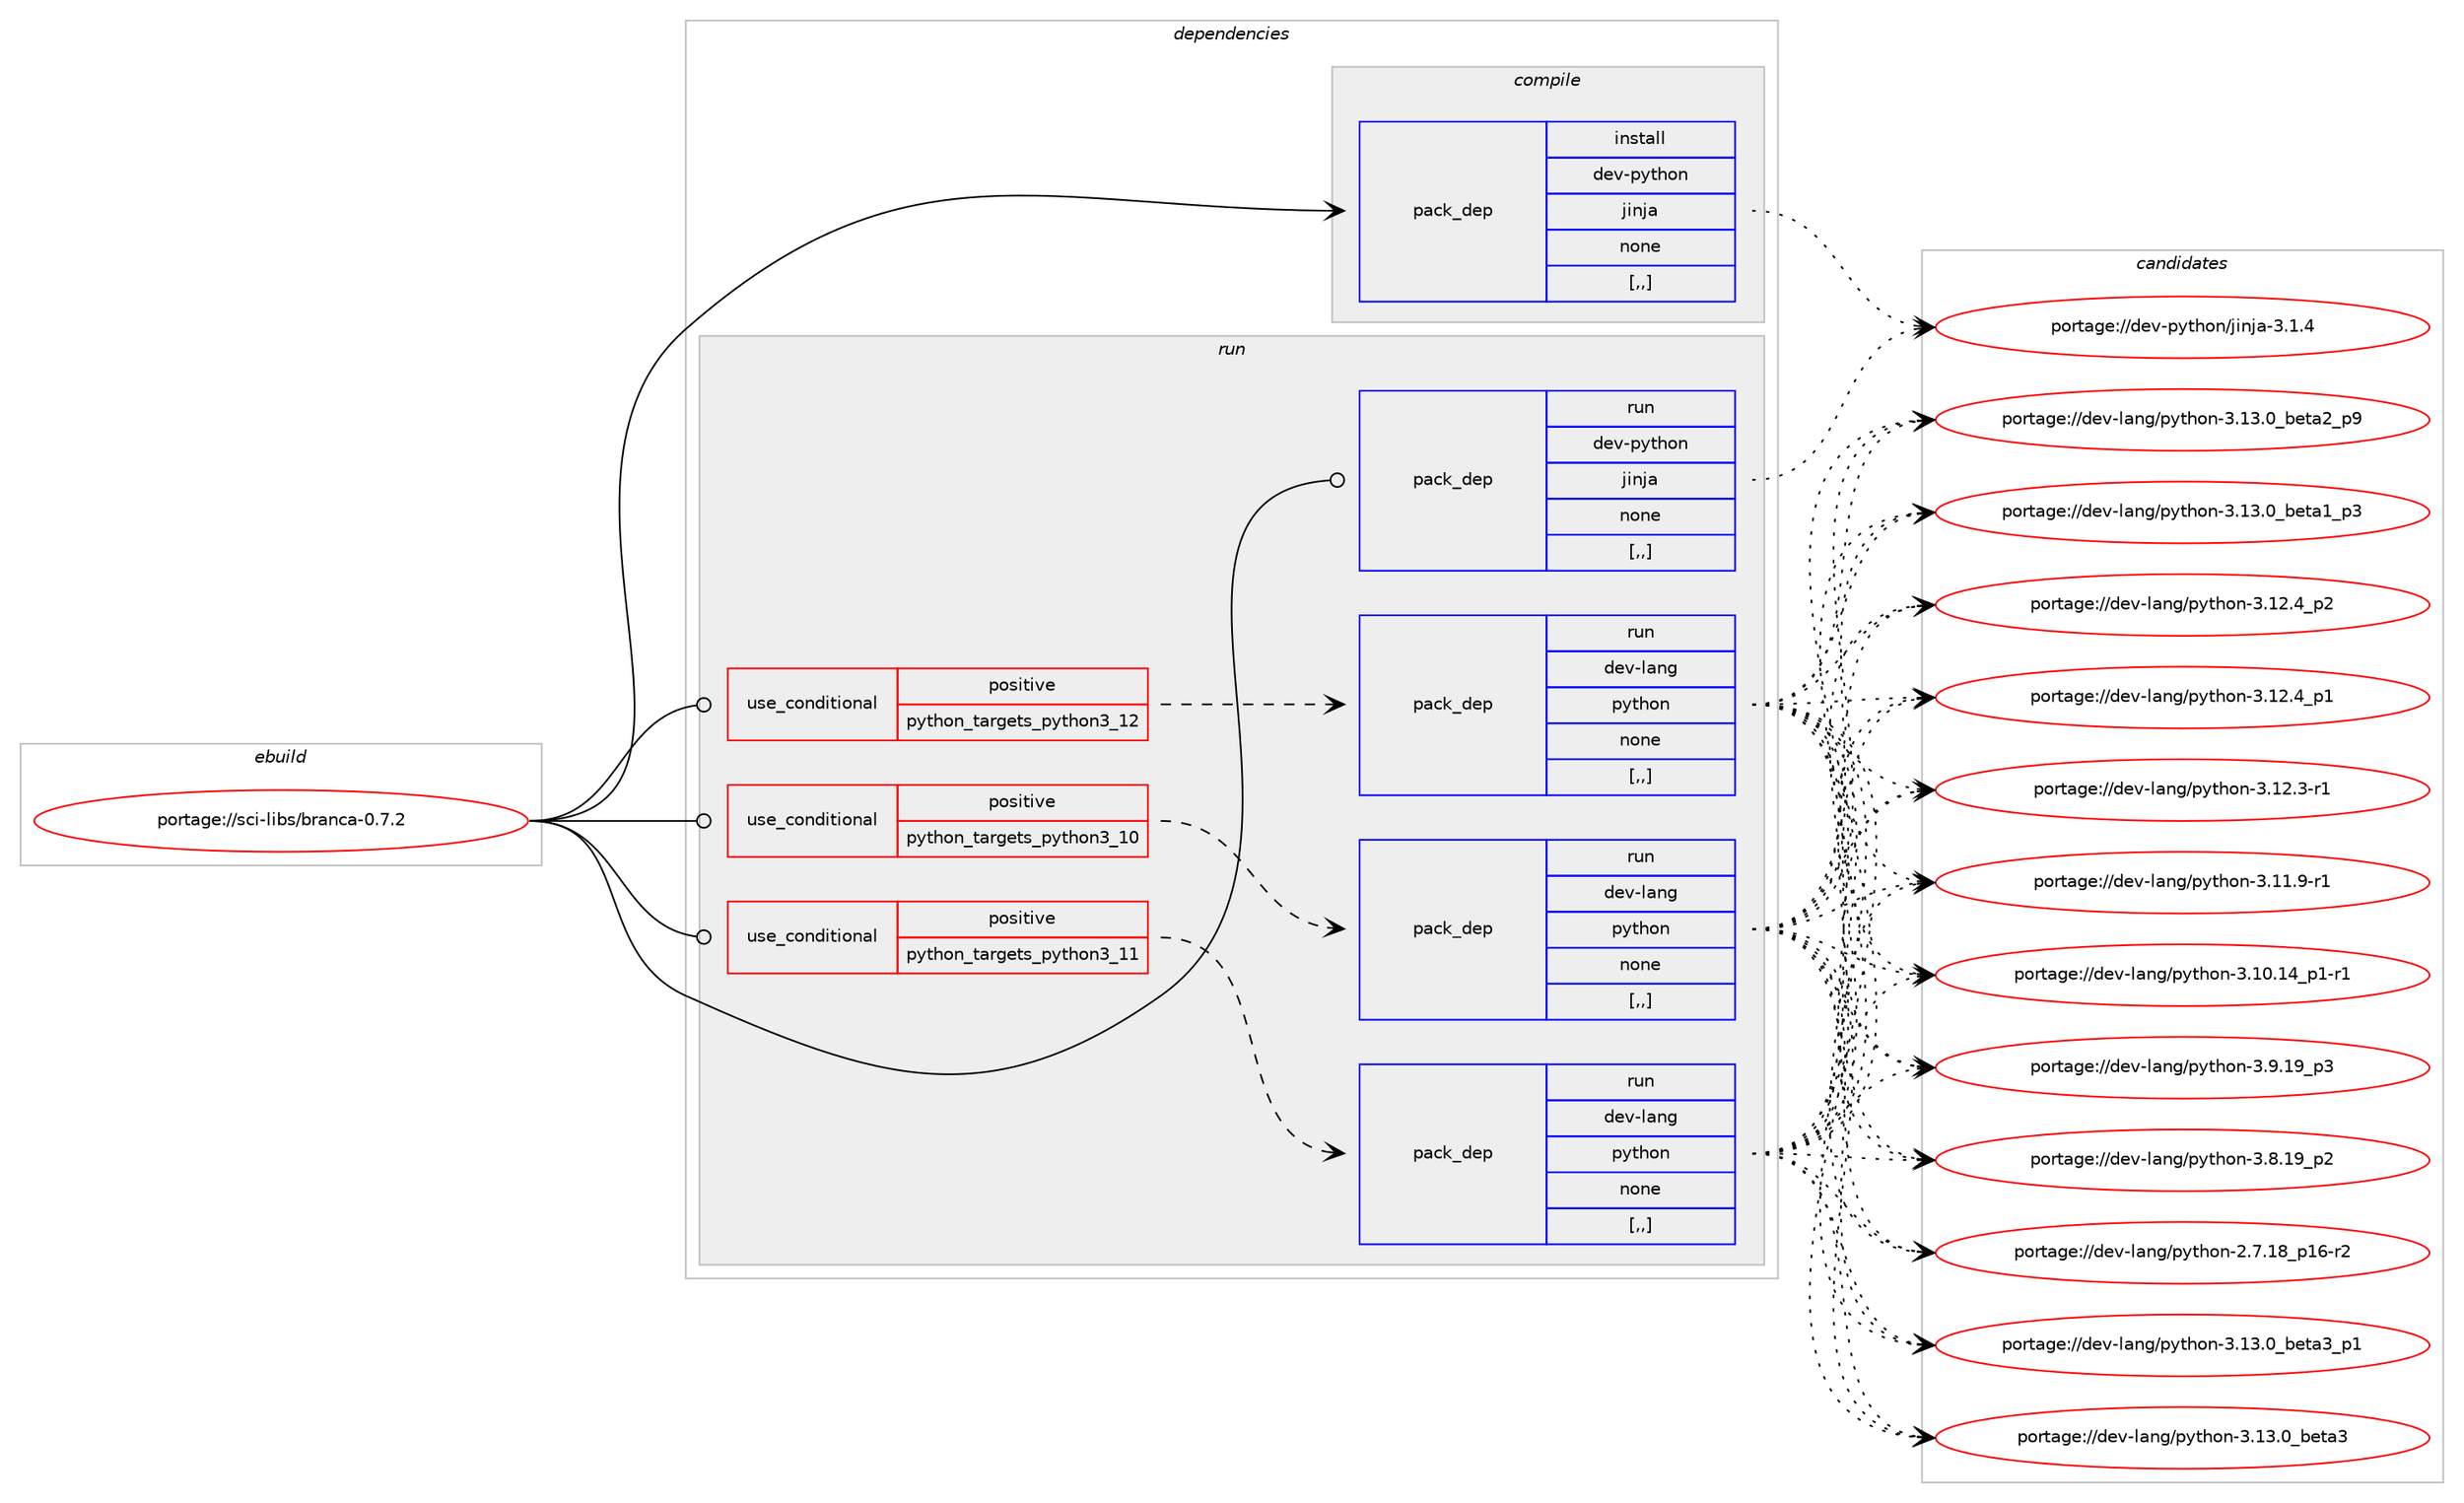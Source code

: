 digraph prolog {

# *************
# Graph options
# *************

newrank=true;
concentrate=true;
compound=true;
graph [rankdir=LR,fontname=Helvetica,fontsize=10,ranksep=1.5];#, ranksep=2.5, nodesep=0.2];
edge  [arrowhead=vee];
node  [fontname=Helvetica,fontsize=10];

# **********
# The ebuild
# **********

subgraph cluster_leftcol {
color=gray;
label=<<i>ebuild</i>>;
id [label="portage://sci-libs/branca-0.7.2", color=red, width=4, href="../sci-libs/branca-0.7.2.svg"];
}

# ****************
# The dependencies
# ****************

subgraph cluster_midcol {
color=gray;
label=<<i>dependencies</i>>;
subgraph cluster_compile {
fillcolor="#eeeeee";
style=filled;
label=<<i>compile</i>>;
subgraph pack289819 {
dependency397633 [label=<<TABLE BORDER="0" CELLBORDER="1" CELLSPACING="0" CELLPADDING="4" WIDTH="220"><TR><TD ROWSPAN="6" CELLPADDING="30">pack_dep</TD></TR><TR><TD WIDTH="110">install</TD></TR><TR><TD>dev-python</TD></TR><TR><TD>jinja</TD></TR><TR><TD>none</TD></TR><TR><TD>[,,]</TD></TR></TABLE>>, shape=none, color=blue];
}
id:e -> dependency397633:w [weight=20,style="solid",arrowhead="vee"];
}
subgraph cluster_compileandrun {
fillcolor="#eeeeee";
style=filled;
label=<<i>compile and run</i>>;
}
subgraph cluster_run {
fillcolor="#eeeeee";
style=filled;
label=<<i>run</i>>;
subgraph cond104953 {
dependency397634 [label=<<TABLE BORDER="0" CELLBORDER="1" CELLSPACING="0" CELLPADDING="4"><TR><TD ROWSPAN="3" CELLPADDING="10">use_conditional</TD></TR><TR><TD>positive</TD></TR><TR><TD>python_targets_python3_10</TD></TR></TABLE>>, shape=none, color=red];
subgraph pack289820 {
dependency397635 [label=<<TABLE BORDER="0" CELLBORDER="1" CELLSPACING="0" CELLPADDING="4" WIDTH="220"><TR><TD ROWSPAN="6" CELLPADDING="30">pack_dep</TD></TR><TR><TD WIDTH="110">run</TD></TR><TR><TD>dev-lang</TD></TR><TR><TD>python</TD></TR><TR><TD>none</TD></TR><TR><TD>[,,]</TD></TR></TABLE>>, shape=none, color=blue];
}
dependency397634:e -> dependency397635:w [weight=20,style="dashed",arrowhead="vee"];
}
id:e -> dependency397634:w [weight=20,style="solid",arrowhead="odot"];
subgraph cond104954 {
dependency397636 [label=<<TABLE BORDER="0" CELLBORDER="1" CELLSPACING="0" CELLPADDING="4"><TR><TD ROWSPAN="3" CELLPADDING="10">use_conditional</TD></TR><TR><TD>positive</TD></TR><TR><TD>python_targets_python3_11</TD></TR></TABLE>>, shape=none, color=red];
subgraph pack289821 {
dependency397637 [label=<<TABLE BORDER="0" CELLBORDER="1" CELLSPACING="0" CELLPADDING="4" WIDTH="220"><TR><TD ROWSPAN="6" CELLPADDING="30">pack_dep</TD></TR><TR><TD WIDTH="110">run</TD></TR><TR><TD>dev-lang</TD></TR><TR><TD>python</TD></TR><TR><TD>none</TD></TR><TR><TD>[,,]</TD></TR></TABLE>>, shape=none, color=blue];
}
dependency397636:e -> dependency397637:w [weight=20,style="dashed",arrowhead="vee"];
}
id:e -> dependency397636:w [weight=20,style="solid",arrowhead="odot"];
subgraph cond104955 {
dependency397638 [label=<<TABLE BORDER="0" CELLBORDER="1" CELLSPACING="0" CELLPADDING="4"><TR><TD ROWSPAN="3" CELLPADDING="10">use_conditional</TD></TR><TR><TD>positive</TD></TR><TR><TD>python_targets_python3_12</TD></TR></TABLE>>, shape=none, color=red];
subgraph pack289822 {
dependency397639 [label=<<TABLE BORDER="0" CELLBORDER="1" CELLSPACING="0" CELLPADDING="4" WIDTH="220"><TR><TD ROWSPAN="6" CELLPADDING="30">pack_dep</TD></TR><TR><TD WIDTH="110">run</TD></TR><TR><TD>dev-lang</TD></TR><TR><TD>python</TD></TR><TR><TD>none</TD></TR><TR><TD>[,,]</TD></TR></TABLE>>, shape=none, color=blue];
}
dependency397638:e -> dependency397639:w [weight=20,style="dashed",arrowhead="vee"];
}
id:e -> dependency397638:w [weight=20,style="solid",arrowhead="odot"];
subgraph pack289823 {
dependency397640 [label=<<TABLE BORDER="0" CELLBORDER="1" CELLSPACING="0" CELLPADDING="4" WIDTH="220"><TR><TD ROWSPAN="6" CELLPADDING="30">pack_dep</TD></TR><TR><TD WIDTH="110">run</TD></TR><TR><TD>dev-python</TD></TR><TR><TD>jinja</TD></TR><TR><TD>none</TD></TR><TR><TD>[,,]</TD></TR></TABLE>>, shape=none, color=blue];
}
id:e -> dependency397640:w [weight=20,style="solid",arrowhead="odot"];
}
}

# **************
# The candidates
# **************

subgraph cluster_choices {
rank=same;
color=gray;
label=<<i>candidates</i>>;

subgraph choice289819 {
color=black;
nodesep=1;
choice100101118451121211161041111104710610511010697455146494652 [label="portage://dev-python/jinja-3.1.4", color=red, width=4,href="../dev-python/jinja-3.1.4.svg"];
dependency397633:e -> choice100101118451121211161041111104710610511010697455146494652:w [style=dotted,weight="100"];
}
subgraph choice289820 {
color=black;
nodesep=1;
choice10010111845108971101034711212111610411111045514649514648959810111697519511249 [label="portage://dev-lang/python-3.13.0_beta3_p1", color=red, width=4,href="../dev-lang/python-3.13.0_beta3_p1.svg"];
choice1001011184510897110103471121211161041111104551464951464895981011169751 [label="portage://dev-lang/python-3.13.0_beta3", color=red, width=4,href="../dev-lang/python-3.13.0_beta3.svg"];
choice10010111845108971101034711212111610411111045514649514648959810111697509511257 [label="portage://dev-lang/python-3.13.0_beta2_p9", color=red, width=4,href="../dev-lang/python-3.13.0_beta2_p9.svg"];
choice10010111845108971101034711212111610411111045514649514648959810111697499511251 [label="portage://dev-lang/python-3.13.0_beta1_p3", color=red, width=4,href="../dev-lang/python-3.13.0_beta1_p3.svg"];
choice100101118451089711010347112121116104111110455146495046529511250 [label="portage://dev-lang/python-3.12.4_p2", color=red, width=4,href="../dev-lang/python-3.12.4_p2.svg"];
choice100101118451089711010347112121116104111110455146495046529511249 [label="portage://dev-lang/python-3.12.4_p1", color=red, width=4,href="../dev-lang/python-3.12.4_p1.svg"];
choice100101118451089711010347112121116104111110455146495046514511449 [label="portage://dev-lang/python-3.12.3-r1", color=red, width=4,href="../dev-lang/python-3.12.3-r1.svg"];
choice100101118451089711010347112121116104111110455146494946574511449 [label="portage://dev-lang/python-3.11.9-r1", color=red, width=4,href="../dev-lang/python-3.11.9-r1.svg"];
choice100101118451089711010347112121116104111110455146494846495295112494511449 [label="portage://dev-lang/python-3.10.14_p1-r1", color=red, width=4,href="../dev-lang/python-3.10.14_p1-r1.svg"];
choice100101118451089711010347112121116104111110455146574649579511251 [label="portage://dev-lang/python-3.9.19_p3", color=red, width=4,href="../dev-lang/python-3.9.19_p3.svg"];
choice100101118451089711010347112121116104111110455146564649579511250 [label="portage://dev-lang/python-3.8.19_p2", color=red, width=4,href="../dev-lang/python-3.8.19_p2.svg"];
choice100101118451089711010347112121116104111110455046554649569511249544511450 [label="portage://dev-lang/python-2.7.18_p16-r2", color=red, width=4,href="../dev-lang/python-2.7.18_p16-r2.svg"];
dependency397635:e -> choice10010111845108971101034711212111610411111045514649514648959810111697519511249:w [style=dotted,weight="100"];
dependency397635:e -> choice1001011184510897110103471121211161041111104551464951464895981011169751:w [style=dotted,weight="100"];
dependency397635:e -> choice10010111845108971101034711212111610411111045514649514648959810111697509511257:w [style=dotted,weight="100"];
dependency397635:e -> choice10010111845108971101034711212111610411111045514649514648959810111697499511251:w [style=dotted,weight="100"];
dependency397635:e -> choice100101118451089711010347112121116104111110455146495046529511250:w [style=dotted,weight="100"];
dependency397635:e -> choice100101118451089711010347112121116104111110455146495046529511249:w [style=dotted,weight="100"];
dependency397635:e -> choice100101118451089711010347112121116104111110455146495046514511449:w [style=dotted,weight="100"];
dependency397635:e -> choice100101118451089711010347112121116104111110455146494946574511449:w [style=dotted,weight="100"];
dependency397635:e -> choice100101118451089711010347112121116104111110455146494846495295112494511449:w [style=dotted,weight="100"];
dependency397635:e -> choice100101118451089711010347112121116104111110455146574649579511251:w [style=dotted,weight="100"];
dependency397635:e -> choice100101118451089711010347112121116104111110455146564649579511250:w [style=dotted,weight="100"];
dependency397635:e -> choice100101118451089711010347112121116104111110455046554649569511249544511450:w [style=dotted,weight="100"];
}
subgraph choice289821 {
color=black;
nodesep=1;
choice10010111845108971101034711212111610411111045514649514648959810111697519511249 [label="portage://dev-lang/python-3.13.0_beta3_p1", color=red, width=4,href="../dev-lang/python-3.13.0_beta3_p1.svg"];
choice1001011184510897110103471121211161041111104551464951464895981011169751 [label="portage://dev-lang/python-3.13.0_beta3", color=red, width=4,href="../dev-lang/python-3.13.0_beta3.svg"];
choice10010111845108971101034711212111610411111045514649514648959810111697509511257 [label="portage://dev-lang/python-3.13.0_beta2_p9", color=red, width=4,href="../dev-lang/python-3.13.0_beta2_p9.svg"];
choice10010111845108971101034711212111610411111045514649514648959810111697499511251 [label="portage://dev-lang/python-3.13.0_beta1_p3", color=red, width=4,href="../dev-lang/python-3.13.0_beta1_p3.svg"];
choice100101118451089711010347112121116104111110455146495046529511250 [label="portage://dev-lang/python-3.12.4_p2", color=red, width=4,href="../dev-lang/python-3.12.4_p2.svg"];
choice100101118451089711010347112121116104111110455146495046529511249 [label="portage://dev-lang/python-3.12.4_p1", color=red, width=4,href="../dev-lang/python-3.12.4_p1.svg"];
choice100101118451089711010347112121116104111110455146495046514511449 [label="portage://dev-lang/python-3.12.3-r1", color=red, width=4,href="../dev-lang/python-3.12.3-r1.svg"];
choice100101118451089711010347112121116104111110455146494946574511449 [label="portage://dev-lang/python-3.11.9-r1", color=red, width=4,href="../dev-lang/python-3.11.9-r1.svg"];
choice100101118451089711010347112121116104111110455146494846495295112494511449 [label="portage://dev-lang/python-3.10.14_p1-r1", color=red, width=4,href="../dev-lang/python-3.10.14_p1-r1.svg"];
choice100101118451089711010347112121116104111110455146574649579511251 [label="portage://dev-lang/python-3.9.19_p3", color=red, width=4,href="../dev-lang/python-3.9.19_p3.svg"];
choice100101118451089711010347112121116104111110455146564649579511250 [label="portage://dev-lang/python-3.8.19_p2", color=red, width=4,href="../dev-lang/python-3.8.19_p2.svg"];
choice100101118451089711010347112121116104111110455046554649569511249544511450 [label="portage://dev-lang/python-2.7.18_p16-r2", color=red, width=4,href="../dev-lang/python-2.7.18_p16-r2.svg"];
dependency397637:e -> choice10010111845108971101034711212111610411111045514649514648959810111697519511249:w [style=dotted,weight="100"];
dependency397637:e -> choice1001011184510897110103471121211161041111104551464951464895981011169751:w [style=dotted,weight="100"];
dependency397637:e -> choice10010111845108971101034711212111610411111045514649514648959810111697509511257:w [style=dotted,weight="100"];
dependency397637:e -> choice10010111845108971101034711212111610411111045514649514648959810111697499511251:w [style=dotted,weight="100"];
dependency397637:e -> choice100101118451089711010347112121116104111110455146495046529511250:w [style=dotted,weight="100"];
dependency397637:e -> choice100101118451089711010347112121116104111110455146495046529511249:w [style=dotted,weight="100"];
dependency397637:e -> choice100101118451089711010347112121116104111110455146495046514511449:w [style=dotted,weight="100"];
dependency397637:e -> choice100101118451089711010347112121116104111110455146494946574511449:w [style=dotted,weight="100"];
dependency397637:e -> choice100101118451089711010347112121116104111110455146494846495295112494511449:w [style=dotted,weight="100"];
dependency397637:e -> choice100101118451089711010347112121116104111110455146574649579511251:w [style=dotted,weight="100"];
dependency397637:e -> choice100101118451089711010347112121116104111110455146564649579511250:w [style=dotted,weight="100"];
dependency397637:e -> choice100101118451089711010347112121116104111110455046554649569511249544511450:w [style=dotted,weight="100"];
}
subgraph choice289822 {
color=black;
nodesep=1;
choice10010111845108971101034711212111610411111045514649514648959810111697519511249 [label="portage://dev-lang/python-3.13.0_beta3_p1", color=red, width=4,href="../dev-lang/python-3.13.0_beta3_p1.svg"];
choice1001011184510897110103471121211161041111104551464951464895981011169751 [label="portage://dev-lang/python-3.13.0_beta3", color=red, width=4,href="../dev-lang/python-3.13.0_beta3.svg"];
choice10010111845108971101034711212111610411111045514649514648959810111697509511257 [label="portage://dev-lang/python-3.13.0_beta2_p9", color=red, width=4,href="../dev-lang/python-3.13.0_beta2_p9.svg"];
choice10010111845108971101034711212111610411111045514649514648959810111697499511251 [label="portage://dev-lang/python-3.13.0_beta1_p3", color=red, width=4,href="../dev-lang/python-3.13.0_beta1_p3.svg"];
choice100101118451089711010347112121116104111110455146495046529511250 [label="portage://dev-lang/python-3.12.4_p2", color=red, width=4,href="../dev-lang/python-3.12.4_p2.svg"];
choice100101118451089711010347112121116104111110455146495046529511249 [label="portage://dev-lang/python-3.12.4_p1", color=red, width=4,href="../dev-lang/python-3.12.4_p1.svg"];
choice100101118451089711010347112121116104111110455146495046514511449 [label="portage://dev-lang/python-3.12.3-r1", color=red, width=4,href="../dev-lang/python-3.12.3-r1.svg"];
choice100101118451089711010347112121116104111110455146494946574511449 [label="portage://dev-lang/python-3.11.9-r1", color=red, width=4,href="../dev-lang/python-3.11.9-r1.svg"];
choice100101118451089711010347112121116104111110455146494846495295112494511449 [label="portage://dev-lang/python-3.10.14_p1-r1", color=red, width=4,href="../dev-lang/python-3.10.14_p1-r1.svg"];
choice100101118451089711010347112121116104111110455146574649579511251 [label="portage://dev-lang/python-3.9.19_p3", color=red, width=4,href="../dev-lang/python-3.9.19_p3.svg"];
choice100101118451089711010347112121116104111110455146564649579511250 [label="portage://dev-lang/python-3.8.19_p2", color=red, width=4,href="../dev-lang/python-3.8.19_p2.svg"];
choice100101118451089711010347112121116104111110455046554649569511249544511450 [label="portage://dev-lang/python-2.7.18_p16-r2", color=red, width=4,href="../dev-lang/python-2.7.18_p16-r2.svg"];
dependency397639:e -> choice10010111845108971101034711212111610411111045514649514648959810111697519511249:w [style=dotted,weight="100"];
dependency397639:e -> choice1001011184510897110103471121211161041111104551464951464895981011169751:w [style=dotted,weight="100"];
dependency397639:e -> choice10010111845108971101034711212111610411111045514649514648959810111697509511257:w [style=dotted,weight="100"];
dependency397639:e -> choice10010111845108971101034711212111610411111045514649514648959810111697499511251:w [style=dotted,weight="100"];
dependency397639:e -> choice100101118451089711010347112121116104111110455146495046529511250:w [style=dotted,weight="100"];
dependency397639:e -> choice100101118451089711010347112121116104111110455146495046529511249:w [style=dotted,weight="100"];
dependency397639:e -> choice100101118451089711010347112121116104111110455146495046514511449:w [style=dotted,weight="100"];
dependency397639:e -> choice100101118451089711010347112121116104111110455146494946574511449:w [style=dotted,weight="100"];
dependency397639:e -> choice100101118451089711010347112121116104111110455146494846495295112494511449:w [style=dotted,weight="100"];
dependency397639:e -> choice100101118451089711010347112121116104111110455146574649579511251:w [style=dotted,weight="100"];
dependency397639:e -> choice100101118451089711010347112121116104111110455146564649579511250:w [style=dotted,weight="100"];
dependency397639:e -> choice100101118451089711010347112121116104111110455046554649569511249544511450:w [style=dotted,weight="100"];
}
subgraph choice289823 {
color=black;
nodesep=1;
choice100101118451121211161041111104710610511010697455146494652 [label="portage://dev-python/jinja-3.1.4", color=red, width=4,href="../dev-python/jinja-3.1.4.svg"];
dependency397640:e -> choice100101118451121211161041111104710610511010697455146494652:w [style=dotted,weight="100"];
}
}

}
